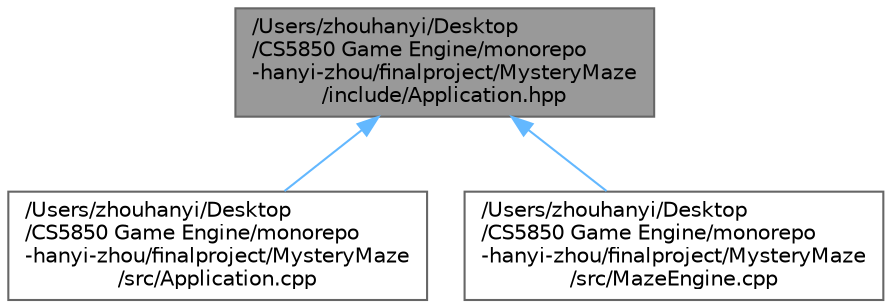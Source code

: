 digraph "/Users/zhouhanyi/Desktop/CS5850 Game Engine/monorepo-hanyi-zhou/finalproject/MysteryMaze/include/Application.hpp"
{
 // LATEX_PDF_SIZE
  bgcolor="transparent";
  edge [fontname=Helvetica,fontsize=10,labelfontname=Helvetica,labelfontsize=10];
  node [fontname=Helvetica,fontsize=10,shape=box,height=0.2,width=0.4];
  Node1 [id="Node000001",label="/Users/zhouhanyi/Desktop\l/CS5850 Game Engine/monorepo\l-hanyi-zhou/finalproject/MysteryMaze\l/include/Application.hpp",height=0.2,width=0.4,color="gray40", fillcolor="grey60", style="filled", fontcolor="black",tooltip=" "];
  Node1 -> Node2 [id="edge1_Node000001_Node000002",dir="back",color="steelblue1",style="solid",tooltip=" "];
  Node2 [id="Node000002",label="/Users/zhouhanyi/Desktop\l/CS5850 Game Engine/monorepo\l-hanyi-zhou/finalproject/MysteryMaze\l/src/Application.cpp",height=0.2,width=0.4,color="grey40", fillcolor="white", style="filled",URL="$_application_8cpp.html",tooltip=" "];
  Node1 -> Node3 [id="edge2_Node000001_Node000003",dir="back",color="steelblue1",style="solid",tooltip=" "];
  Node3 [id="Node000003",label="/Users/zhouhanyi/Desktop\l/CS5850 Game Engine/monorepo\l-hanyi-zhou/finalproject/MysteryMaze\l/src/MazeEngine.cpp",height=0.2,width=0.4,color="grey40", fillcolor="white", style="filled",URL="$_maze_engine_8cpp.html",tooltip=" "];
}
